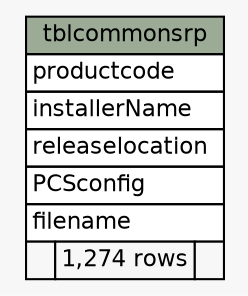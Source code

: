 // dot 2.2.1 on Windows 10 10.0
// SchemaSpy rev 590
digraph "tblcommonsrp" {
  graph [
    rankdir="RL"
    bgcolor="#f7f7f7"
    nodesep="0.18"
    ranksep="0.46"
    fontname="Helvetica"
    fontsize="11"
  ];
  node [
    fontname="Helvetica"
    fontsize="11"
    shape="plaintext"
  ];
  edge [
    arrowsize="0.8"
  ];
  "tblcommonsrp" [
    label=<
    <TABLE BORDER="0" CELLBORDER="1" CELLSPACING="0" BGCOLOR="#ffffff">
      <TR><TD COLSPAN="3" BGCOLOR="#9bab96" ALIGN="CENTER">tblcommonsrp</TD></TR>
      <TR><TD PORT="productcode" COLSPAN="3" ALIGN="LEFT">productcode</TD></TR>
      <TR><TD PORT="installerName" COLSPAN="3" ALIGN="LEFT">installerName</TD></TR>
      <TR><TD PORT="releaselocation" COLSPAN="3" ALIGN="LEFT">releaselocation</TD></TR>
      <TR><TD PORT="PCSconfig" COLSPAN="3" ALIGN="LEFT">PCSconfig</TD></TR>
      <TR><TD PORT="filename" COLSPAN="3" ALIGN="LEFT">filename</TD></TR>
      <TR><TD ALIGN="LEFT" BGCOLOR="#f7f7f7">  </TD><TD ALIGN="RIGHT" BGCOLOR="#f7f7f7">1,274 rows</TD><TD ALIGN="RIGHT" BGCOLOR="#f7f7f7">  </TD></TR>
    </TABLE>>
    URL="tables/tblcommonsrp.html"
    tooltip="tblcommonsrp"
  ];
}
